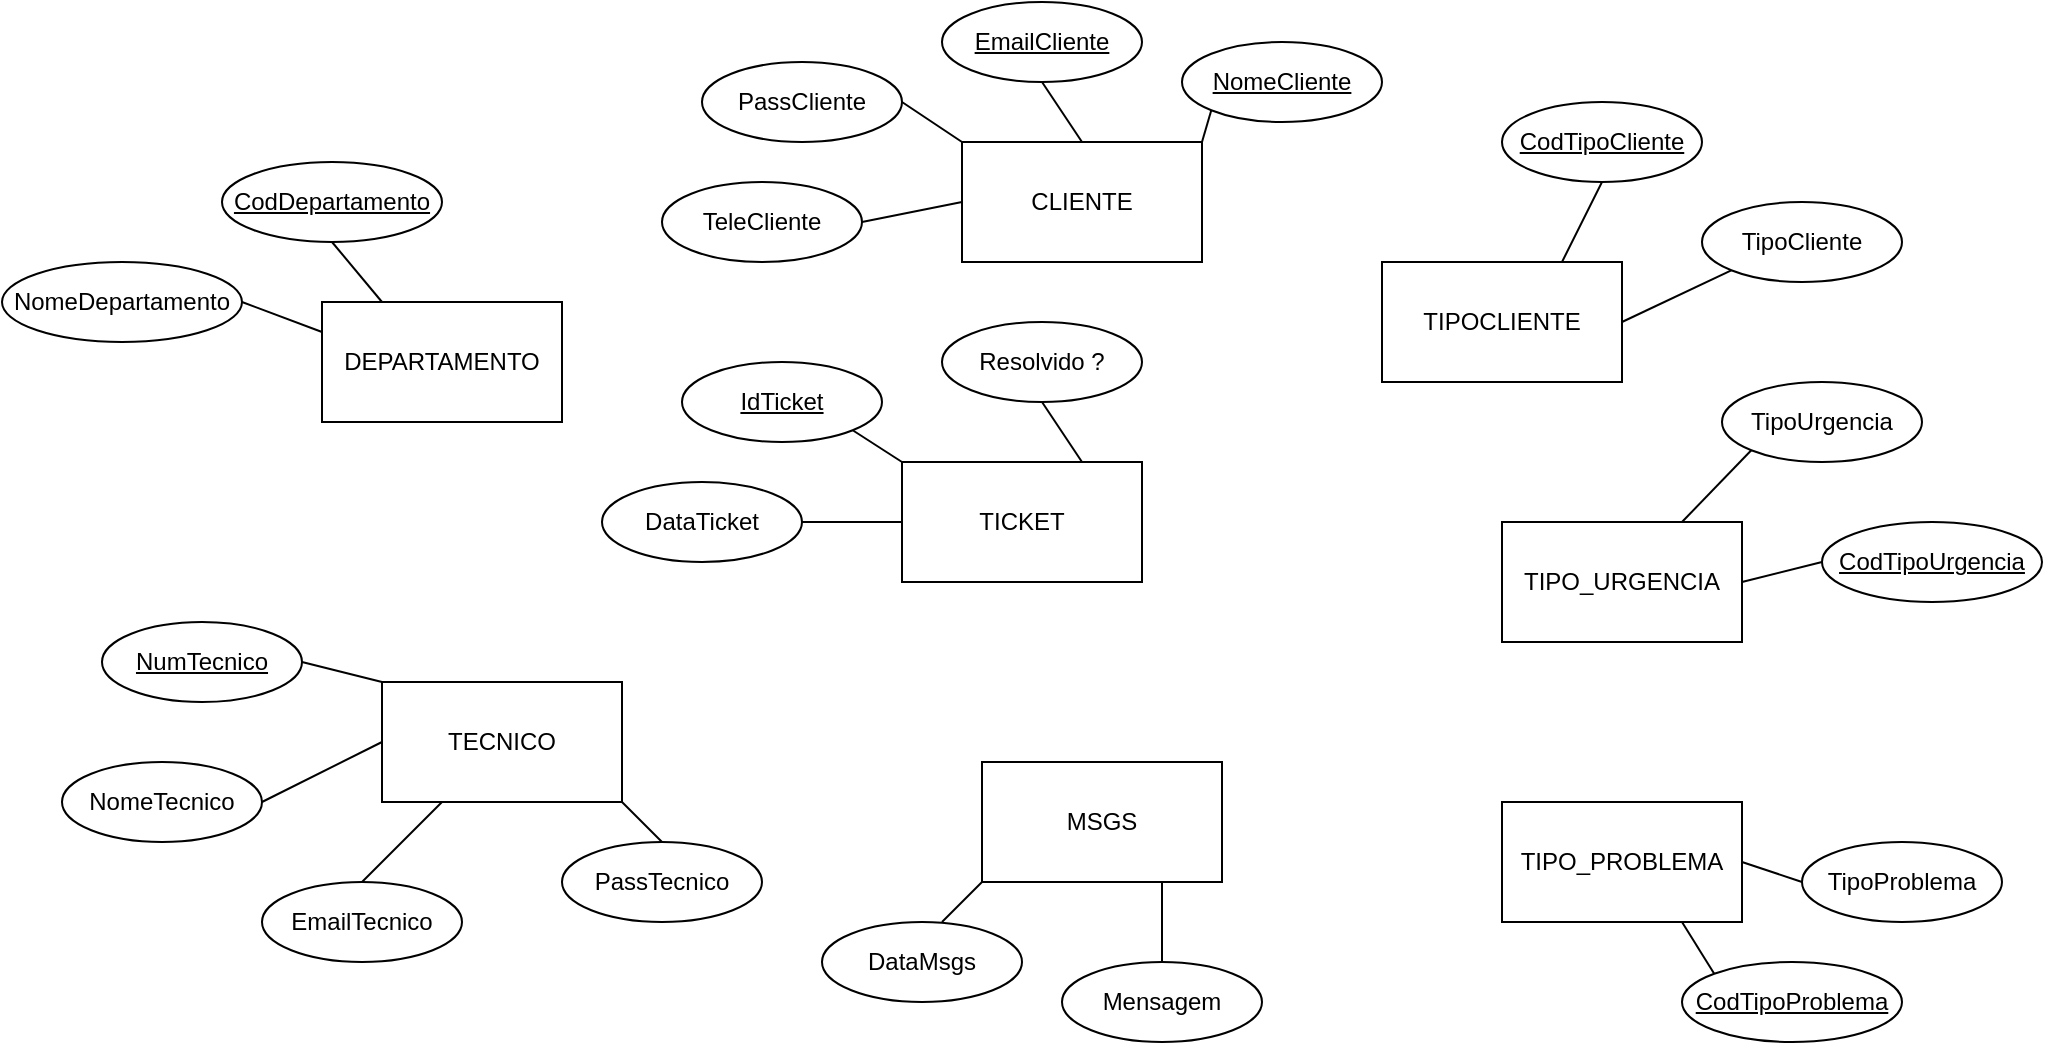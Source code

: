 <mxfile version="28.2.6">
  <diagram name="Página-1" id="vMQSSaTcYY6V1nrAZ7DE">
    <mxGraphModel dx="2013" dy="1924" grid="1" gridSize="10" guides="1" tooltips="1" connect="1" arrows="1" fold="1" page="1" pageScale="1" pageWidth="827" pageHeight="1169" math="0" shadow="0">
      <root>
        <mxCell id="0" />
        <mxCell id="1" parent="0" />
        <mxCell id="SvRfdBu5Wavy_u2uvLHI-1" value="DEPARTAMENTO" style="rounded=0;whiteSpace=wrap;html=1;" parent="1" vertex="1">
          <mxGeometry x="50" y="90" width="120" height="60" as="geometry" />
        </mxCell>
        <mxCell id="SvRfdBu5Wavy_u2uvLHI-2" value="CLIENTE" style="rounded=0;whiteSpace=wrap;html=1;" parent="1" vertex="1">
          <mxGeometry x="370" y="10" width="120" height="60" as="geometry" />
        </mxCell>
        <mxCell id="SvRfdBu5Wavy_u2uvLHI-3" value="TIPOCLIENTE" style="rounded=0;whiteSpace=wrap;html=1;" parent="1" vertex="1">
          <mxGeometry x="580" y="70" width="120" height="60" as="geometry" />
        </mxCell>
        <mxCell id="SvRfdBu5Wavy_u2uvLHI-4" value="TECNICO" style="rounded=0;whiteSpace=wrap;html=1;" parent="1" vertex="1">
          <mxGeometry x="80" y="280" width="120" height="60" as="geometry" />
        </mxCell>
        <mxCell id="SvRfdBu5Wavy_u2uvLHI-5" value="MSGS" style="rounded=0;whiteSpace=wrap;html=1;" parent="1" vertex="1">
          <mxGeometry x="380" y="320" width="120" height="60" as="geometry" />
        </mxCell>
        <mxCell id="SvRfdBu5Wavy_u2uvLHI-6" value="TICKET" style="rounded=0;whiteSpace=wrap;html=1;" parent="1" vertex="1">
          <mxGeometry x="340" y="170" width="120" height="60" as="geometry" />
        </mxCell>
        <mxCell id="SvRfdBu5Wavy_u2uvLHI-7" value="TIPO_URGENCIA" style="rounded=0;whiteSpace=wrap;html=1;" parent="1" vertex="1">
          <mxGeometry x="640" y="200" width="120" height="60" as="geometry" />
        </mxCell>
        <mxCell id="SvRfdBu5Wavy_u2uvLHI-8" value="TIPO_PROBLEMA" style="rounded=0;whiteSpace=wrap;html=1;" parent="1" vertex="1">
          <mxGeometry x="640" y="340" width="120" height="60" as="geometry" />
        </mxCell>
        <mxCell id="SvRfdBu5Wavy_u2uvLHI-9" value="NomeDepartamento" style="ellipse;whiteSpace=wrap;html=1;align=center;" parent="1" vertex="1">
          <mxGeometry x="-110" y="70" width="120" height="40" as="geometry" />
        </mxCell>
        <mxCell id="SvRfdBu5Wavy_u2uvLHI-10" value="CodDepartamento" style="ellipse;whiteSpace=wrap;html=1;align=center;fontStyle=4;" parent="1" vertex="1">
          <mxGeometry y="20" width="110" height="40" as="geometry" />
        </mxCell>
        <mxCell id="SvRfdBu5Wavy_u2uvLHI-11" value="NumTecnico" style="ellipse;whiteSpace=wrap;html=1;align=center;fontStyle=4;" parent="1" vertex="1">
          <mxGeometry x="-60" y="250" width="100" height="40" as="geometry" />
        </mxCell>
        <mxCell id="SvRfdBu5Wavy_u2uvLHI-12" value="NomeTecnico" style="ellipse;whiteSpace=wrap;html=1;align=center;" parent="1" vertex="1">
          <mxGeometry x="-80" y="320" width="100" height="40" as="geometry" />
        </mxCell>
        <mxCell id="SvRfdBu5Wavy_u2uvLHI-13" value="EmailTecnico" style="ellipse;whiteSpace=wrap;html=1;align=center;" parent="1" vertex="1">
          <mxGeometry x="20" y="380" width="100" height="40" as="geometry" />
        </mxCell>
        <mxCell id="SvRfdBu5Wavy_u2uvLHI-14" value="PassTecnico" style="ellipse;whiteSpace=wrap;html=1;align=center;" parent="1" vertex="1">
          <mxGeometry x="170" y="360" width="100" height="40" as="geometry" />
        </mxCell>
        <mxCell id="SvRfdBu5Wavy_u2uvLHI-15" value="PassCliente" style="ellipse;whiteSpace=wrap;html=1;align=center;" parent="1" vertex="1">
          <mxGeometry x="240" y="-30" width="100" height="40" as="geometry" />
        </mxCell>
        <mxCell id="SvRfdBu5Wavy_u2uvLHI-16" value="EmailCliente" style="ellipse;whiteSpace=wrap;html=1;align=center;fontStyle=4;" parent="1" vertex="1">
          <mxGeometry x="360" y="-60" width="100" height="40" as="geometry" />
        </mxCell>
        <mxCell id="SvRfdBu5Wavy_u2uvLHI-17" value="&lt;span style=&quot;text-decoration-line: underline;&quot;&gt;NomeCliente&lt;/span&gt;" style="ellipse;whiteSpace=wrap;html=1;align=center;" parent="1" vertex="1">
          <mxGeometry x="480" y="-40" width="100" height="40" as="geometry" />
        </mxCell>
        <mxCell id="SvRfdBu5Wavy_u2uvLHI-18" value="TeleCliente" style="ellipse;whiteSpace=wrap;html=1;align=center;" parent="1" vertex="1">
          <mxGeometry x="220" y="30" width="100" height="40" as="geometry" />
        </mxCell>
        <mxCell id="TNyhMxR6V0JyB7g-wpxc-1" value="TipoCliente" style="ellipse;whiteSpace=wrap;html=1;align=center;" vertex="1" parent="1">
          <mxGeometry x="740" y="40" width="100" height="40" as="geometry" />
        </mxCell>
        <mxCell id="TNyhMxR6V0JyB7g-wpxc-2" value="CodTipoCliente" style="ellipse;whiteSpace=wrap;html=1;align=center;fontStyle=4;" vertex="1" parent="1">
          <mxGeometry x="640" y="-10" width="100" height="40" as="geometry" />
        </mxCell>
        <mxCell id="TNyhMxR6V0JyB7g-wpxc-3" value="CodTipoUrgencia" style="ellipse;whiteSpace=wrap;html=1;align=center;fontStyle=4;" vertex="1" parent="1">
          <mxGeometry x="800" y="200" width="110" height="40" as="geometry" />
        </mxCell>
        <mxCell id="TNyhMxR6V0JyB7g-wpxc-4" value="TipoUrgencia" style="ellipse;whiteSpace=wrap;html=1;align=center;" vertex="1" parent="1">
          <mxGeometry x="750" y="130" width="100" height="40" as="geometry" />
        </mxCell>
        <mxCell id="TNyhMxR6V0JyB7g-wpxc-5" value="CodTipoProblema" style="ellipse;whiteSpace=wrap;html=1;align=center;fontStyle=4;" vertex="1" parent="1">
          <mxGeometry x="730" y="420" width="110" height="40" as="geometry" />
        </mxCell>
        <mxCell id="TNyhMxR6V0JyB7g-wpxc-6" value="TipoProblema" style="ellipse;whiteSpace=wrap;html=1;align=center;" vertex="1" parent="1">
          <mxGeometry x="790" y="360" width="100" height="40" as="geometry" />
        </mxCell>
        <mxCell id="TNyhMxR6V0JyB7g-wpxc-7" value="Mensagem" style="ellipse;whiteSpace=wrap;html=1;align=center;" vertex="1" parent="1">
          <mxGeometry x="420" y="420" width="100" height="40" as="geometry" />
        </mxCell>
        <mxCell id="TNyhMxR6V0JyB7g-wpxc-9" value="DataMsgs" style="ellipse;whiteSpace=wrap;html=1;align=center;" vertex="1" parent="1">
          <mxGeometry x="300" y="400" width="100" height="40" as="geometry" />
        </mxCell>
        <mxCell id="TNyhMxR6V0JyB7g-wpxc-10" value="IdTicket" style="ellipse;whiteSpace=wrap;html=1;align=center;fontStyle=4;" vertex="1" parent="1">
          <mxGeometry x="230" y="120" width="100" height="40" as="geometry" />
        </mxCell>
        <mxCell id="TNyhMxR6V0JyB7g-wpxc-11" value="Resolvido ?" style="ellipse;whiteSpace=wrap;html=1;align=center;" vertex="1" parent="1">
          <mxGeometry x="360" y="100" width="100" height="40" as="geometry" />
        </mxCell>
        <mxCell id="TNyhMxR6V0JyB7g-wpxc-12" value="DataTicket" style="ellipse;whiteSpace=wrap;html=1;align=center;" vertex="1" parent="1">
          <mxGeometry x="190" y="180" width="100" height="40" as="geometry" />
        </mxCell>
        <mxCell id="TNyhMxR6V0JyB7g-wpxc-13" value="" style="endArrow=none;html=1;rounded=0;entryX=0;entryY=1;entryDx=0;entryDy=0;exitX=1;exitY=0;exitDx=0;exitDy=0;" edge="1" parent="1" source="SvRfdBu5Wavy_u2uvLHI-2" target="SvRfdBu5Wavy_u2uvLHI-17">
          <mxGeometry width="50" height="50" relative="1" as="geometry">
            <mxPoint x="390" y="320" as="sourcePoint" />
            <mxPoint x="440" y="270" as="targetPoint" />
          </mxGeometry>
        </mxCell>
        <mxCell id="TNyhMxR6V0JyB7g-wpxc-14" value="" style="endArrow=none;html=1;rounded=0;exitX=0.5;exitY=1;exitDx=0;exitDy=0;entryX=0.5;entryY=0;entryDx=0;entryDy=0;" edge="1" parent="1" source="SvRfdBu5Wavy_u2uvLHI-16" target="SvRfdBu5Wavy_u2uvLHI-2">
          <mxGeometry width="50" height="50" relative="1" as="geometry">
            <mxPoint x="390" y="320" as="sourcePoint" />
            <mxPoint x="440" y="270" as="targetPoint" />
          </mxGeometry>
        </mxCell>
        <mxCell id="TNyhMxR6V0JyB7g-wpxc-15" value="" style="endArrow=none;html=1;rounded=0;entryX=0;entryY=0;entryDx=0;entryDy=0;exitX=1;exitY=0.5;exitDx=0;exitDy=0;" edge="1" parent="1" source="SvRfdBu5Wavy_u2uvLHI-15" target="SvRfdBu5Wavy_u2uvLHI-2">
          <mxGeometry width="50" height="50" relative="1" as="geometry">
            <mxPoint x="330" as="sourcePoint" />
            <mxPoint x="380" y="-50" as="targetPoint" />
          </mxGeometry>
        </mxCell>
        <mxCell id="TNyhMxR6V0JyB7g-wpxc-16" value="" style="endArrow=none;html=1;rounded=0;entryX=0.5;entryY=1;entryDx=0;entryDy=0;exitX=0.25;exitY=0;exitDx=0;exitDy=0;" edge="1" parent="1" source="SvRfdBu5Wavy_u2uvLHI-1" target="SvRfdBu5Wavy_u2uvLHI-10">
          <mxGeometry width="50" height="50" relative="1" as="geometry">
            <mxPoint x="390" y="320" as="sourcePoint" />
            <mxPoint x="440" y="270" as="targetPoint" />
          </mxGeometry>
        </mxCell>
        <mxCell id="TNyhMxR6V0JyB7g-wpxc-17" value="" style="endArrow=none;html=1;rounded=0;entryX=1;entryY=0.5;entryDx=0;entryDy=0;exitX=0;exitY=0.5;exitDx=0;exitDy=0;" edge="1" parent="1" source="SvRfdBu5Wavy_u2uvLHI-6" target="TNyhMxR6V0JyB7g-wpxc-12">
          <mxGeometry width="50" height="50" relative="1" as="geometry">
            <mxPoint x="390" y="320" as="sourcePoint" />
            <mxPoint x="440" y="270" as="targetPoint" />
          </mxGeometry>
        </mxCell>
        <mxCell id="TNyhMxR6V0JyB7g-wpxc-18" value="" style="endArrow=none;html=1;rounded=0;entryX=1;entryY=1;entryDx=0;entryDy=0;exitX=0;exitY=0;exitDx=0;exitDy=0;" edge="1" parent="1" source="SvRfdBu5Wavy_u2uvLHI-6" target="TNyhMxR6V0JyB7g-wpxc-10">
          <mxGeometry width="50" height="50" relative="1" as="geometry">
            <mxPoint x="390" y="320" as="sourcePoint" />
            <mxPoint x="440" y="270" as="targetPoint" />
          </mxGeometry>
        </mxCell>
        <mxCell id="TNyhMxR6V0JyB7g-wpxc-19" value="" style="endArrow=none;html=1;rounded=0;entryX=0.5;entryY=1;entryDx=0;entryDy=0;exitX=0.75;exitY=0;exitDx=0;exitDy=0;" edge="1" parent="1" source="SvRfdBu5Wavy_u2uvLHI-6" target="TNyhMxR6V0JyB7g-wpxc-11">
          <mxGeometry width="50" height="50" relative="1" as="geometry">
            <mxPoint x="390" y="320" as="sourcePoint" />
            <mxPoint x="440" y="270" as="targetPoint" />
          </mxGeometry>
        </mxCell>
        <mxCell id="TNyhMxR6V0JyB7g-wpxc-20" value="" style="endArrow=none;html=1;rounded=0;exitX=1;exitY=0.5;exitDx=0;exitDy=0;entryX=0;entryY=0.5;entryDx=0;entryDy=0;" edge="1" parent="1" source="SvRfdBu5Wavy_u2uvLHI-18" target="SvRfdBu5Wavy_u2uvLHI-2">
          <mxGeometry width="50" height="50" relative="1" as="geometry">
            <mxPoint x="390" y="320" as="sourcePoint" />
            <mxPoint x="440" y="270" as="targetPoint" />
          </mxGeometry>
        </mxCell>
        <mxCell id="TNyhMxR6V0JyB7g-wpxc-22" value="" style="endArrow=none;html=1;rounded=0;entryX=1;entryY=0.5;entryDx=0;entryDy=0;exitX=0;exitY=0.25;exitDx=0;exitDy=0;" edge="1" parent="1" source="SvRfdBu5Wavy_u2uvLHI-1" target="SvRfdBu5Wavy_u2uvLHI-9">
          <mxGeometry width="50" height="50" relative="1" as="geometry">
            <mxPoint x="390" y="320" as="sourcePoint" />
            <mxPoint x="440" y="270" as="targetPoint" />
          </mxGeometry>
        </mxCell>
        <mxCell id="TNyhMxR6V0JyB7g-wpxc-23" value="" style="endArrow=none;html=1;rounded=0;entryX=0;entryY=1;entryDx=0;entryDy=0;exitX=1;exitY=0.5;exitDx=0;exitDy=0;" edge="1" parent="1" source="SvRfdBu5Wavy_u2uvLHI-3" target="TNyhMxR6V0JyB7g-wpxc-1">
          <mxGeometry width="50" height="50" relative="1" as="geometry">
            <mxPoint x="390" y="320" as="sourcePoint" />
            <mxPoint x="440" y="270" as="targetPoint" />
          </mxGeometry>
        </mxCell>
        <mxCell id="TNyhMxR6V0JyB7g-wpxc-24" value="" style="endArrow=none;html=1;rounded=0;entryX=0.5;entryY=1;entryDx=0;entryDy=0;exitX=0.75;exitY=0;exitDx=0;exitDy=0;" edge="1" parent="1" source="SvRfdBu5Wavy_u2uvLHI-3" target="TNyhMxR6V0JyB7g-wpxc-2">
          <mxGeometry width="50" height="50" relative="1" as="geometry">
            <mxPoint x="390" y="320" as="sourcePoint" />
            <mxPoint x="440" y="270" as="targetPoint" />
          </mxGeometry>
        </mxCell>
        <mxCell id="TNyhMxR6V0JyB7g-wpxc-25" value="" style="endArrow=none;html=1;rounded=0;entryX=0;entryY=1;entryDx=0;entryDy=0;exitX=0.75;exitY=0;exitDx=0;exitDy=0;" edge="1" parent="1" source="SvRfdBu5Wavy_u2uvLHI-7" target="TNyhMxR6V0JyB7g-wpxc-4">
          <mxGeometry width="50" height="50" relative="1" as="geometry">
            <mxPoint x="390" y="320" as="sourcePoint" />
            <mxPoint x="440" y="270" as="targetPoint" />
          </mxGeometry>
        </mxCell>
        <mxCell id="TNyhMxR6V0JyB7g-wpxc-26" value="" style="endArrow=none;html=1;rounded=0;entryX=0;entryY=0.5;entryDx=0;entryDy=0;exitX=1;exitY=0.5;exitDx=0;exitDy=0;" edge="1" parent="1" source="SvRfdBu5Wavy_u2uvLHI-7" target="TNyhMxR6V0JyB7g-wpxc-3">
          <mxGeometry width="50" height="50" relative="1" as="geometry">
            <mxPoint x="390" y="320" as="sourcePoint" />
            <mxPoint x="440" y="270" as="targetPoint" />
          </mxGeometry>
        </mxCell>
        <mxCell id="TNyhMxR6V0JyB7g-wpxc-27" value="" style="endArrow=none;html=1;rounded=0;entryX=0;entryY=0.5;entryDx=0;entryDy=0;exitX=1;exitY=0.5;exitDx=0;exitDy=0;" edge="1" parent="1" source="SvRfdBu5Wavy_u2uvLHI-8" target="TNyhMxR6V0JyB7g-wpxc-6">
          <mxGeometry width="50" height="50" relative="1" as="geometry">
            <mxPoint x="390" y="320" as="sourcePoint" />
            <mxPoint x="440" y="270" as="targetPoint" />
          </mxGeometry>
        </mxCell>
        <mxCell id="TNyhMxR6V0JyB7g-wpxc-28" value="" style="endArrow=none;html=1;rounded=0;exitX=0;exitY=0;exitDx=0;exitDy=0;entryX=0.75;entryY=1;entryDx=0;entryDy=0;" edge="1" parent="1" source="TNyhMxR6V0JyB7g-wpxc-5" target="SvRfdBu5Wavy_u2uvLHI-8">
          <mxGeometry width="50" height="50" relative="1" as="geometry">
            <mxPoint x="390" y="320" as="sourcePoint" />
            <mxPoint x="440" y="270" as="targetPoint" />
          </mxGeometry>
        </mxCell>
        <mxCell id="TNyhMxR6V0JyB7g-wpxc-29" value="" style="endArrow=none;html=1;rounded=0;entryX=0.5;entryY=0;entryDx=0;entryDy=0;exitX=0.75;exitY=1;exitDx=0;exitDy=0;" edge="1" parent="1" source="SvRfdBu5Wavy_u2uvLHI-5" target="TNyhMxR6V0JyB7g-wpxc-7">
          <mxGeometry width="50" height="50" relative="1" as="geometry">
            <mxPoint x="390" y="320" as="sourcePoint" />
            <mxPoint x="440" y="270" as="targetPoint" />
          </mxGeometry>
        </mxCell>
        <mxCell id="TNyhMxR6V0JyB7g-wpxc-30" value="" style="endArrow=none;html=1;rounded=0;entryX=0.6;entryY=0;entryDx=0;entryDy=0;entryPerimeter=0;exitX=0;exitY=1;exitDx=0;exitDy=0;" edge="1" parent="1" source="SvRfdBu5Wavy_u2uvLHI-5" target="TNyhMxR6V0JyB7g-wpxc-9">
          <mxGeometry width="50" height="50" relative="1" as="geometry">
            <mxPoint x="390" y="320" as="sourcePoint" />
            <mxPoint x="440" y="270" as="targetPoint" />
          </mxGeometry>
        </mxCell>
        <mxCell id="TNyhMxR6V0JyB7g-wpxc-31" value="" style="endArrow=none;html=1;rounded=0;entryX=0.5;entryY=0;entryDx=0;entryDy=0;exitX=1;exitY=1;exitDx=0;exitDy=0;" edge="1" parent="1" source="SvRfdBu5Wavy_u2uvLHI-4" target="SvRfdBu5Wavy_u2uvLHI-14">
          <mxGeometry width="50" height="50" relative="1" as="geometry">
            <mxPoint x="390" y="320" as="sourcePoint" />
            <mxPoint x="440" y="270" as="targetPoint" />
          </mxGeometry>
        </mxCell>
        <mxCell id="TNyhMxR6V0JyB7g-wpxc-32" value="" style="endArrow=none;html=1;rounded=0;exitX=0.5;exitY=0;exitDx=0;exitDy=0;entryX=0.25;entryY=1;entryDx=0;entryDy=0;" edge="1" parent="1" source="SvRfdBu5Wavy_u2uvLHI-13" target="SvRfdBu5Wavy_u2uvLHI-4">
          <mxGeometry width="50" height="50" relative="1" as="geometry">
            <mxPoint x="390" y="320" as="sourcePoint" />
            <mxPoint x="440" y="270" as="targetPoint" />
          </mxGeometry>
        </mxCell>
        <mxCell id="TNyhMxR6V0JyB7g-wpxc-33" value="" style="endArrow=none;html=1;rounded=0;entryX=1;entryY=0.5;entryDx=0;entryDy=0;exitX=0;exitY=0.5;exitDx=0;exitDy=0;" edge="1" parent="1" source="SvRfdBu5Wavy_u2uvLHI-4" target="SvRfdBu5Wavy_u2uvLHI-12">
          <mxGeometry width="50" height="50" relative="1" as="geometry">
            <mxPoint x="390" y="320" as="sourcePoint" />
            <mxPoint x="440" y="270" as="targetPoint" />
          </mxGeometry>
        </mxCell>
        <mxCell id="TNyhMxR6V0JyB7g-wpxc-34" value="" style="endArrow=none;html=1;rounded=0;entryX=1;entryY=0.5;entryDx=0;entryDy=0;exitX=0;exitY=0;exitDx=0;exitDy=0;" edge="1" parent="1" source="SvRfdBu5Wavy_u2uvLHI-4" target="SvRfdBu5Wavy_u2uvLHI-11">
          <mxGeometry width="50" height="50" relative="1" as="geometry">
            <mxPoint x="390" y="320" as="sourcePoint" />
            <mxPoint x="440" y="270" as="targetPoint" />
          </mxGeometry>
        </mxCell>
      </root>
    </mxGraphModel>
  </diagram>
</mxfile>
